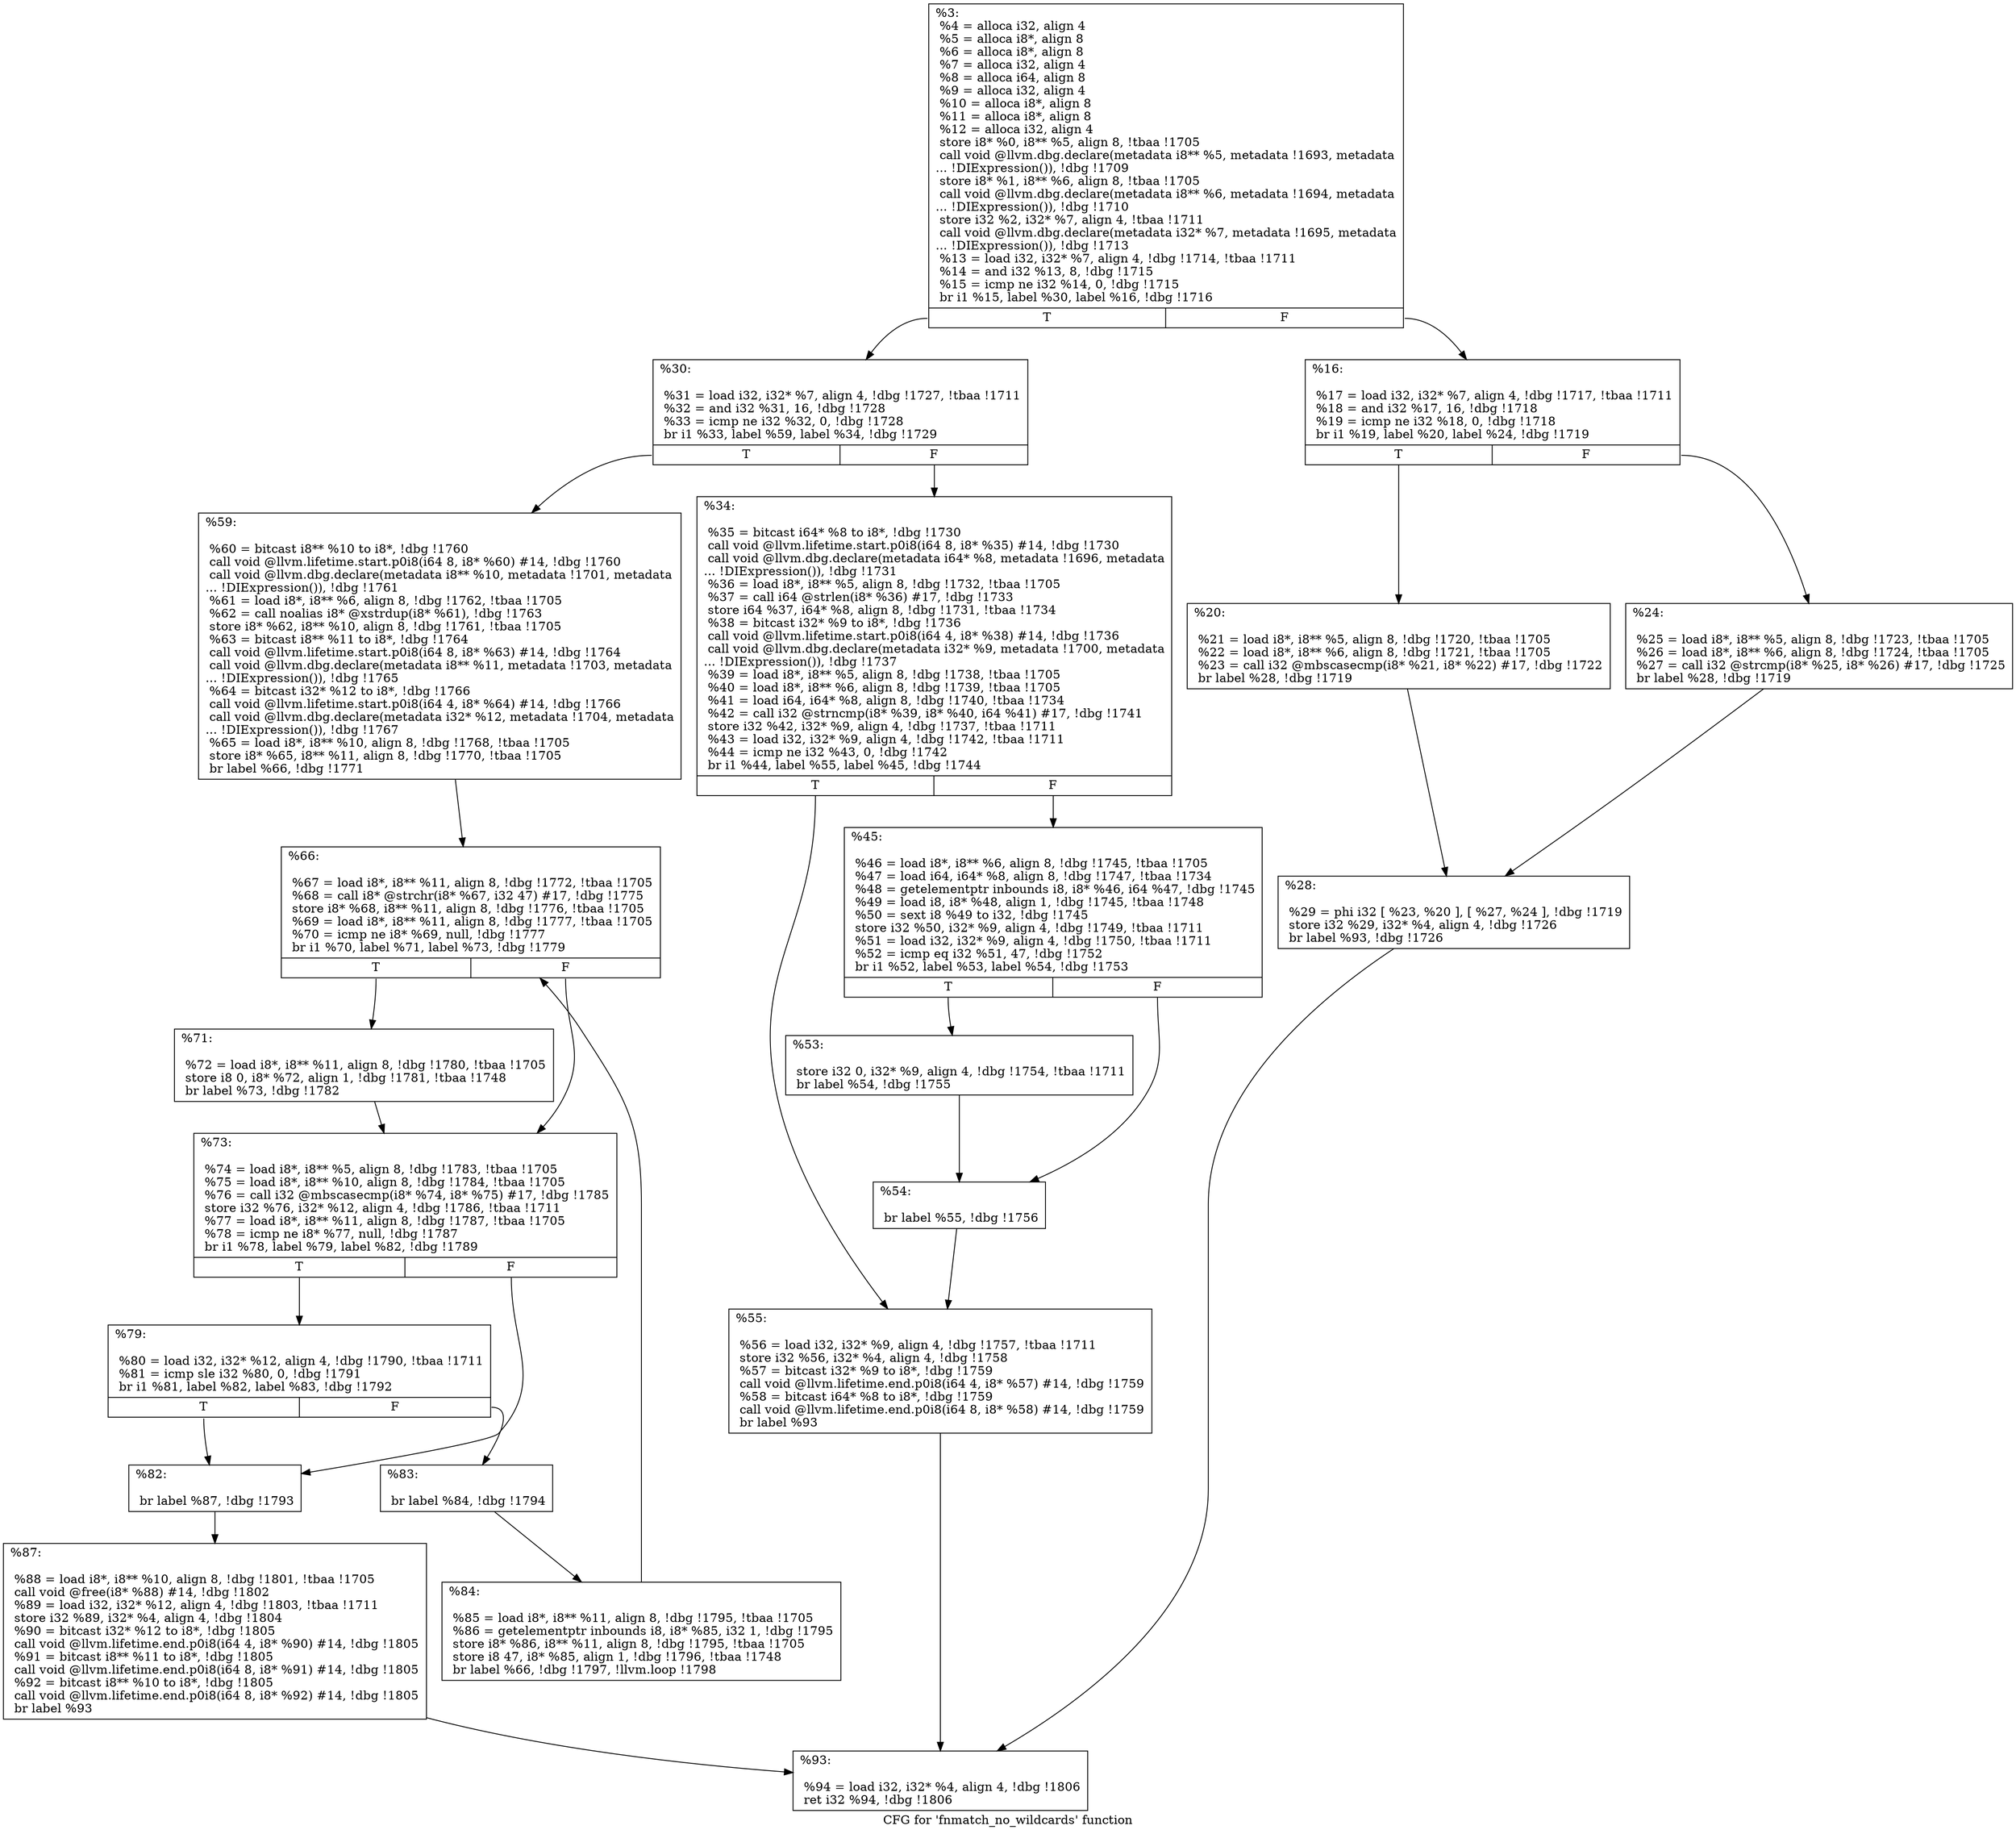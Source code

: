 digraph "CFG for 'fnmatch_no_wildcards' function" {
	label="CFG for 'fnmatch_no_wildcards' function";

	Node0x2896900 [shape=record,label="{%3:\l  %4 = alloca i32, align 4\l  %5 = alloca i8*, align 8\l  %6 = alloca i8*, align 8\l  %7 = alloca i32, align 4\l  %8 = alloca i64, align 8\l  %9 = alloca i32, align 4\l  %10 = alloca i8*, align 8\l  %11 = alloca i8*, align 8\l  %12 = alloca i32, align 4\l  store i8* %0, i8** %5, align 8, !tbaa !1705\l  call void @llvm.dbg.declare(metadata i8** %5, metadata !1693, metadata\l... !DIExpression()), !dbg !1709\l  store i8* %1, i8** %6, align 8, !tbaa !1705\l  call void @llvm.dbg.declare(metadata i8** %6, metadata !1694, metadata\l... !DIExpression()), !dbg !1710\l  store i32 %2, i32* %7, align 4, !tbaa !1711\l  call void @llvm.dbg.declare(metadata i32* %7, metadata !1695, metadata\l... !DIExpression()), !dbg !1713\l  %13 = load i32, i32* %7, align 4, !dbg !1714, !tbaa !1711\l  %14 = and i32 %13, 8, !dbg !1715\l  %15 = icmp ne i32 %14, 0, !dbg !1715\l  br i1 %15, label %30, label %16, !dbg !1716\l|{<s0>T|<s1>F}}"];
	Node0x2896900:s0 -> Node0x2896bc0;
	Node0x2896900:s1 -> Node0x2896a80;
	Node0x2896a80 [shape=record,label="{%16:\l\l  %17 = load i32, i32* %7, align 4, !dbg !1717, !tbaa !1711\l  %18 = and i32 %17, 16, !dbg !1718\l  %19 = icmp ne i32 %18, 0, !dbg !1718\l  br i1 %19, label %20, label %24, !dbg !1719\l|{<s0>T|<s1>F}}"];
	Node0x2896a80:s0 -> Node0x2896ad0;
	Node0x2896a80:s1 -> Node0x2896b20;
	Node0x2896ad0 [shape=record,label="{%20:\l\l  %21 = load i8*, i8** %5, align 8, !dbg !1720, !tbaa !1705\l  %22 = load i8*, i8** %6, align 8, !dbg !1721, !tbaa !1705\l  %23 = call i32 @mbscasecmp(i8* %21, i8* %22) #17, !dbg !1722\l  br label %28, !dbg !1719\l}"];
	Node0x2896ad0 -> Node0x2896b70;
	Node0x2896b20 [shape=record,label="{%24:\l\l  %25 = load i8*, i8** %5, align 8, !dbg !1723, !tbaa !1705\l  %26 = load i8*, i8** %6, align 8, !dbg !1724, !tbaa !1705\l  %27 = call i32 @strcmp(i8* %25, i8* %26) #17, !dbg !1725\l  br label %28, !dbg !1719\l}"];
	Node0x2896b20 -> Node0x2896b70;
	Node0x2896b70 [shape=record,label="{%28:\l\l  %29 = phi i32 [ %23, %20 ], [ %27, %24 ], !dbg !1719\l  store i32 %29, i32* %4, align 4, !dbg !1726\l  br label %93, !dbg !1726\l}"];
	Node0x2896b70 -> Node0x2897070;
	Node0x2896bc0 [shape=record,label="{%30:\l\l  %31 = load i32, i32* %7, align 4, !dbg !1727, !tbaa !1711\l  %32 = and i32 %31, 16, !dbg !1728\l  %33 = icmp ne i32 %32, 0, !dbg !1728\l  br i1 %33, label %59, label %34, !dbg !1729\l|{<s0>T|<s1>F}}"];
	Node0x2896bc0:s0 -> Node0x2896da0;
	Node0x2896bc0:s1 -> Node0x2896c10;
	Node0x2896c10 [shape=record,label="{%34:\l\l  %35 = bitcast i64* %8 to i8*, !dbg !1730\l  call void @llvm.lifetime.start.p0i8(i64 8, i8* %35) #14, !dbg !1730\l  call void @llvm.dbg.declare(metadata i64* %8, metadata !1696, metadata\l... !DIExpression()), !dbg !1731\l  %36 = load i8*, i8** %5, align 8, !dbg !1732, !tbaa !1705\l  %37 = call i64 @strlen(i8* %36) #17, !dbg !1733\l  store i64 %37, i64* %8, align 8, !dbg !1731, !tbaa !1734\l  %38 = bitcast i32* %9 to i8*, !dbg !1736\l  call void @llvm.lifetime.start.p0i8(i64 4, i8* %38) #14, !dbg !1736\l  call void @llvm.dbg.declare(metadata i32* %9, metadata !1700, metadata\l... !DIExpression()), !dbg !1737\l  %39 = load i8*, i8** %5, align 8, !dbg !1738, !tbaa !1705\l  %40 = load i8*, i8** %6, align 8, !dbg !1739, !tbaa !1705\l  %41 = load i64, i64* %8, align 8, !dbg !1740, !tbaa !1734\l  %42 = call i32 @strncmp(i8* %39, i8* %40, i64 %41) #17, !dbg !1741\l  store i32 %42, i32* %9, align 4, !dbg !1737, !tbaa !1711\l  %43 = load i32, i32* %9, align 4, !dbg !1742, !tbaa !1711\l  %44 = icmp ne i32 %43, 0, !dbg !1742\l  br i1 %44, label %55, label %45, !dbg !1744\l|{<s0>T|<s1>F}}"];
	Node0x2896c10:s0 -> Node0x2896d50;
	Node0x2896c10:s1 -> Node0x2896c60;
	Node0x2896c60 [shape=record,label="{%45:\l\l  %46 = load i8*, i8** %6, align 8, !dbg !1745, !tbaa !1705\l  %47 = load i64, i64* %8, align 8, !dbg !1747, !tbaa !1734\l  %48 = getelementptr inbounds i8, i8* %46, i64 %47, !dbg !1745\l  %49 = load i8, i8* %48, align 1, !dbg !1745, !tbaa !1748\l  %50 = sext i8 %49 to i32, !dbg !1745\l  store i32 %50, i32* %9, align 4, !dbg !1749, !tbaa !1711\l  %51 = load i32, i32* %9, align 4, !dbg !1750, !tbaa !1711\l  %52 = icmp eq i32 %51, 47, !dbg !1752\l  br i1 %52, label %53, label %54, !dbg !1753\l|{<s0>T|<s1>F}}"];
	Node0x2896c60:s0 -> Node0x2896cb0;
	Node0x2896c60:s1 -> Node0x2896d00;
	Node0x2896cb0 [shape=record,label="{%53:\l\l  store i32 0, i32* %9, align 4, !dbg !1754, !tbaa !1711\l  br label %54, !dbg !1755\l}"];
	Node0x2896cb0 -> Node0x2896d00;
	Node0x2896d00 [shape=record,label="{%54:\l\l  br label %55, !dbg !1756\l}"];
	Node0x2896d00 -> Node0x2896d50;
	Node0x2896d50 [shape=record,label="{%55:\l\l  %56 = load i32, i32* %9, align 4, !dbg !1757, !tbaa !1711\l  store i32 %56, i32* %4, align 4, !dbg !1758\l  %57 = bitcast i32* %9 to i8*, !dbg !1759\l  call void @llvm.lifetime.end.p0i8(i64 4, i8* %57) #14, !dbg !1759\l  %58 = bitcast i64* %8 to i8*, !dbg !1759\l  call void @llvm.lifetime.end.p0i8(i64 8, i8* %58) #14, !dbg !1759\l  br label %93\l}"];
	Node0x2896d50 -> Node0x2897070;
	Node0x2896da0 [shape=record,label="{%59:\l\l  %60 = bitcast i8** %10 to i8*, !dbg !1760\l  call void @llvm.lifetime.start.p0i8(i64 8, i8* %60) #14, !dbg !1760\l  call void @llvm.dbg.declare(metadata i8** %10, metadata !1701, metadata\l... !DIExpression()), !dbg !1761\l  %61 = load i8*, i8** %6, align 8, !dbg !1762, !tbaa !1705\l  %62 = call noalias i8* @xstrdup(i8* %61), !dbg !1763\l  store i8* %62, i8** %10, align 8, !dbg !1761, !tbaa !1705\l  %63 = bitcast i8** %11 to i8*, !dbg !1764\l  call void @llvm.lifetime.start.p0i8(i64 8, i8* %63) #14, !dbg !1764\l  call void @llvm.dbg.declare(metadata i8** %11, metadata !1703, metadata\l... !DIExpression()), !dbg !1765\l  %64 = bitcast i32* %12 to i8*, !dbg !1766\l  call void @llvm.lifetime.start.p0i8(i64 4, i8* %64) #14, !dbg !1766\l  call void @llvm.dbg.declare(metadata i32* %12, metadata !1704, metadata\l... !DIExpression()), !dbg !1767\l  %65 = load i8*, i8** %10, align 8, !dbg !1768, !tbaa !1705\l  store i8* %65, i8** %11, align 8, !dbg !1770, !tbaa !1705\l  br label %66, !dbg !1771\l}"];
	Node0x2896da0 -> Node0x2896df0;
	Node0x2896df0 [shape=record,label="{%66:\l\l  %67 = load i8*, i8** %11, align 8, !dbg !1772, !tbaa !1705\l  %68 = call i8* @strchr(i8* %67, i32 47) #17, !dbg !1775\l  store i8* %68, i8** %11, align 8, !dbg !1776, !tbaa !1705\l  %69 = load i8*, i8** %11, align 8, !dbg !1777, !tbaa !1705\l  %70 = icmp ne i8* %69, null, !dbg !1777\l  br i1 %70, label %71, label %73, !dbg !1779\l|{<s0>T|<s1>F}}"];
	Node0x2896df0:s0 -> Node0x2896e40;
	Node0x2896df0:s1 -> Node0x2896e90;
	Node0x2896e40 [shape=record,label="{%71:\l\l  %72 = load i8*, i8** %11, align 8, !dbg !1780, !tbaa !1705\l  store i8 0, i8* %72, align 1, !dbg !1781, !tbaa !1748\l  br label %73, !dbg !1782\l}"];
	Node0x2896e40 -> Node0x2896e90;
	Node0x2896e90 [shape=record,label="{%73:\l\l  %74 = load i8*, i8** %5, align 8, !dbg !1783, !tbaa !1705\l  %75 = load i8*, i8** %10, align 8, !dbg !1784, !tbaa !1705\l  %76 = call i32 @mbscasecmp(i8* %74, i8* %75) #17, !dbg !1785\l  store i32 %76, i32* %12, align 4, !dbg !1786, !tbaa !1711\l  %77 = load i8*, i8** %11, align 8, !dbg !1787, !tbaa !1705\l  %78 = icmp ne i8* %77, null, !dbg !1787\l  br i1 %78, label %79, label %82, !dbg !1789\l|{<s0>T|<s1>F}}"];
	Node0x2896e90:s0 -> Node0x2896ee0;
	Node0x2896e90:s1 -> Node0x2896f30;
	Node0x2896ee0 [shape=record,label="{%79:\l\l  %80 = load i32, i32* %12, align 4, !dbg !1790, !tbaa !1711\l  %81 = icmp sle i32 %80, 0, !dbg !1791\l  br i1 %81, label %82, label %83, !dbg !1792\l|{<s0>T|<s1>F}}"];
	Node0x2896ee0:s0 -> Node0x2896f30;
	Node0x2896ee0:s1 -> Node0x2896f80;
	Node0x2896f30 [shape=record,label="{%82:\l\l  br label %87, !dbg !1793\l}"];
	Node0x2896f30 -> Node0x2897020;
	Node0x2896f80 [shape=record,label="{%83:\l\l  br label %84, !dbg !1794\l}"];
	Node0x2896f80 -> Node0x2896fd0;
	Node0x2896fd0 [shape=record,label="{%84:\l\l  %85 = load i8*, i8** %11, align 8, !dbg !1795, !tbaa !1705\l  %86 = getelementptr inbounds i8, i8* %85, i32 1, !dbg !1795\l  store i8* %86, i8** %11, align 8, !dbg !1795, !tbaa !1705\l  store i8 47, i8* %85, align 1, !dbg !1796, !tbaa !1748\l  br label %66, !dbg !1797, !llvm.loop !1798\l}"];
	Node0x2896fd0 -> Node0x2896df0;
	Node0x2897020 [shape=record,label="{%87:\l\l  %88 = load i8*, i8** %10, align 8, !dbg !1801, !tbaa !1705\l  call void @free(i8* %88) #14, !dbg !1802\l  %89 = load i32, i32* %12, align 4, !dbg !1803, !tbaa !1711\l  store i32 %89, i32* %4, align 4, !dbg !1804\l  %90 = bitcast i32* %12 to i8*, !dbg !1805\l  call void @llvm.lifetime.end.p0i8(i64 4, i8* %90) #14, !dbg !1805\l  %91 = bitcast i8** %11 to i8*, !dbg !1805\l  call void @llvm.lifetime.end.p0i8(i64 8, i8* %91) #14, !dbg !1805\l  %92 = bitcast i8** %10 to i8*, !dbg !1805\l  call void @llvm.lifetime.end.p0i8(i64 8, i8* %92) #14, !dbg !1805\l  br label %93\l}"];
	Node0x2897020 -> Node0x2897070;
	Node0x2897070 [shape=record,label="{%93:\l\l  %94 = load i32, i32* %4, align 4, !dbg !1806\l  ret i32 %94, !dbg !1806\l}"];
}
